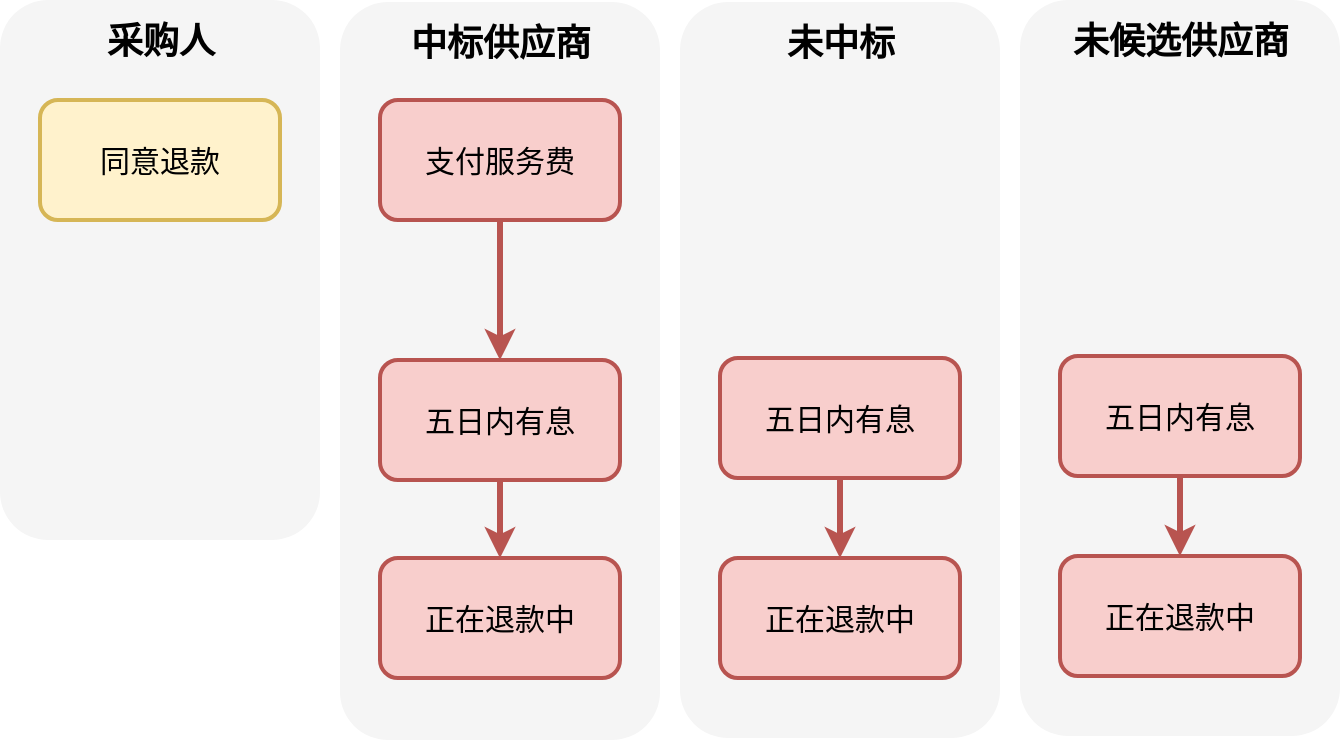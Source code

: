 <mxfile>
    <diagram id="IDprhGrEn4-6cy8bHLo-" name="Page-1">
        <mxGraphModel dx="1170" dy="633" grid="1" gridSize="10" guides="1" tooltips="1" connect="1" arrows="1" fold="1" page="1" pageScale="1" pageWidth="100" pageHeight="100" math="0" shadow="0">
            <root>
                <mxCell id="0"/>
                <mxCell id="1" parent="0"/>
                <mxCell id="20" value="" style="rounded=1;whiteSpace=wrap;html=1;fillColor=#f5f5f5;fontColor=#333333;strokeColor=none;" parent="1" vertex="1">
                    <mxGeometry x="-100" y="-49" width="160" height="369" as="geometry"/>
                </mxCell>
                <mxCell id="19" value="" style="rounded=1;whiteSpace=wrap;html=1;fillColor=#f5f5f5;fontColor=#333333;strokeColor=none;" parent="1" vertex="1">
                    <mxGeometry x="-270" y="-50" width="160" height="270" as="geometry"/>
                </mxCell>
                <mxCell id="2" value="同意退款" style="rounded=1;whiteSpace=wrap;html=1;fontFamily=仿宋;fillColor=#fff2cc;strokeColor=#d6b656;strokeWidth=2;fontSize=15;" parent="1" vertex="1">
                    <mxGeometry x="-250" width="120" height="60" as="geometry"/>
                </mxCell>
                <mxCell id="32" style="edgeStyle=none;html=1;exitX=0.5;exitY=1;exitDx=0;exitDy=0;entryX=0.5;entryY=0;entryDx=0;entryDy=0;fillColor=#f8cecc;strokeColor=#b85450;strokeWidth=3;" parent="1" source="6" target="31" edge="1">
                    <mxGeometry relative="1" as="geometry"/>
                </mxCell>
                <mxCell id="6" value="支付服务费" style="whiteSpace=wrap;html=1;rounded=1;fontFamily=仿宋;fillColor=#f8cecc;strokeColor=#b85450;strokeWidth=2;fontSize=15;" parent="1" vertex="1">
                    <mxGeometry x="-80" width="120" height="60" as="geometry"/>
                </mxCell>
                <mxCell id="21" value="中标供应商" style="text;html=1;align=center;verticalAlign=middle;resizable=0;points=[];autosize=1;strokeColor=none;fillColor=none;fontFamily=黑体;fontStyle=1;fontSize=18;" parent="1" vertex="1">
                    <mxGeometry x="-75" y="-48" width="110" height="40" as="geometry"/>
                </mxCell>
                <mxCell id="22" value="采购人" style="text;html=1;align=center;verticalAlign=middle;resizable=0;points=[];autosize=1;strokeColor=none;fillColor=none;fontStyle=1;fontFamily=黑体;fontSize=18;" parent="1" vertex="1">
                    <mxGeometry x="-230" y="-49" width="80" height="40" as="geometry"/>
                </mxCell>
                <mxCell id="44" style="edgeStyle=orthogonalEdgeStyle;html=1;exitX=0.5;exitY=1;exitDx=0;exitDy=0;entryX=0.5;entryY=0;entryDx=0;entryDy=0;strokeWidth=3;fillColor=#f8cecc;strokeColor=#b85450;" parent="1" source="31" target="42" edge="1">
                    <mxGeometry relative="1" as="geometry"/>
                </mxCell>
                <mxCell id="31" value="五日内有息" style="whiteSpace=wrap;html=1;rounded=1;fontFamily=仿宋;fillColor=#f8cecc;strokeColor=#b85450;strokeWidth=2;fontSize=15;" parent="1" vertex="1">
                    <mxGeometry x="-80" y="130" width="120" height="60" as="geometry"/>
                </mxCell>
                <mxCell id="35" value="" style="rounded=1;whiteSpace=wrap;html=1;fillColor=#f5f5f5;fontColor=#333333;strokeColor=none;" parent="1" vertex="1">
                    <mxGeometry x="240" y="-50" width="160" height="368" as="geometry"/>
                </mxCell>
                <mxCell id="38" value="未候选供应商" style="text;html=1;align=center;verticalAlign=middle;resizable=0;points=[];autosize=1;strokeColor=none;fillColor=none;fontFamily=黑体;fontStyle=1;fontSize=18;" parent="1" vertex="1">
                    <mxGeometry x="255" y="-49" width="130" height="40" as="geometry"/>
                </mxCell>
                <mxCell id="43" style="edgeStyle=orthogonalEdgeStyle;html=1;exitX=0.5;exitY=1;exitDx=0;exitDy=0;entryX=0.5;entryY=0;entryDx=0;entryDy=0;strokeWidth=3;fillColor=#f8cecc;strokeColor=#b85450;" parent="1" source="39" target="41" edge="1">
                    <mxGeometry relative="1" as="geometry"/>
                </mxCell>
                <mxCell id="39" value="五日内有息" style="whiteSpace=wrap;html=1;rounded=1;fontFamily=仿宋;fillColor=#f8cecc;strokeColor=#b85450;strokeWidth=2;fontSize=15;" parent="1" vertex="1">
                    <mxGeometry x="260" y="128" width="120" height="60" as="geometry"/>
                </mxCell>
                <mxCell id="41" value="&lt;div class=&quot;lake-content&quot;&gt;&lt;span class=&quot;ne-text&quot;&gt;正在退款中&lt;/span&gt;&lt;/div&gt;" style="whiteSpace=wrap;html=1;rounded=1;fontFamily=仿宋;fillColor=#f8cecc;strokeColor=#b85450;strokeWidth=2;fontSize=15;" parent="1" vertex="1">
                    <mxGeometry x="260" y="228" width="120" height="60" as="geometry"/>
                </mxCell>
                <mxCell id="42" value="&lt;div class=&quot;lake-content&quot;&gt;&lt;span class=&quot;ne-text&quot;&gt;正在退款中&lt;/span&gt;&lt;/div&gt;" style="whiteSpace=wrap;html=1;rounded=1;fontFamily=仿宋;fillColor=#f8cecc;strokeColor=#b85450;strokeWidth=2;fontSize=15;" parent="1" vertex="1">
                    <mxGeometry x="-80" y="229" width="120" height="60" as="geometry"/>
                </mxCell>
                <mxCell id="45" value="" style="rounded=1;whiteSpace=wrap;html=1;fillColor=#f5f5f5;fontColor=#333333;strokeColor=none;" vertex="1" parent="1">
                    <mxGeometry x="70" y="-49" width="160" height="368" as="geometry"/>
                </mxCell>
                <mxCell id="46" value="未中标" style="text;html=1;align=center;verticalAlign=middle;resizable=0;points=[];autosize=1;strokeColor=none;fillColor=none;fontFamily=黑体;fontStyle=1;fontSize=18;" vertex="1" parent="1">
                    <mxGeometry x="110" y="-48" width="80" height="40" as="geometry"/>
                </mxCell>
                <mxCell id="47" style="edgeStyle=orthogonalEdgeStyle;html=1;exitX=0.5;exitY=1;exitDx=0;exitDy=0;entryX=0.5;entryY=0;entryDx=0;entryDy=0;strokeWidth=3;fillColor=#f8cecc;strokeColor=#b85450;" edge="1" parent="1" source="48" target="49">
                    <mxGeometry relative="1" as="geometry"/>
                </mxCell>
                <mxCell id="48" value="五日内有息" style="whiteSpace=wrap;html=1;rounded=1;fontFamily=仿宋;fillColor=#f8cecc;strokeColor=#b85450;strokeWidth=2;fontSize=15;" vertex="1" parent="1">
                    <mxGeometry x="90" y="129" width="120" height="60" as="geometry"/>
                </mxCell>
                <mxCell id="49" value="&lt;div class=&quot;lake-content&quot;&gt;&lt;span class=&quot;ne-text&quot;&gt;正在退款中&lt;/span&gt;&lt;/div&gt;" style="whiteSpace=wrap;html=1;rounded=1;fontFamily=仿宋;fillColor=#f8cecc;strokeColor=#b85450;strokeWidth=2;fontSize=15;" vertex="1" parent="1">
                    <mxGeometry x="90" y="229" width="120" height="60" as="geometry"/>
                </mxCell>
            </root>
        </mxGraphModel>
    </diagram>
</mxfile>